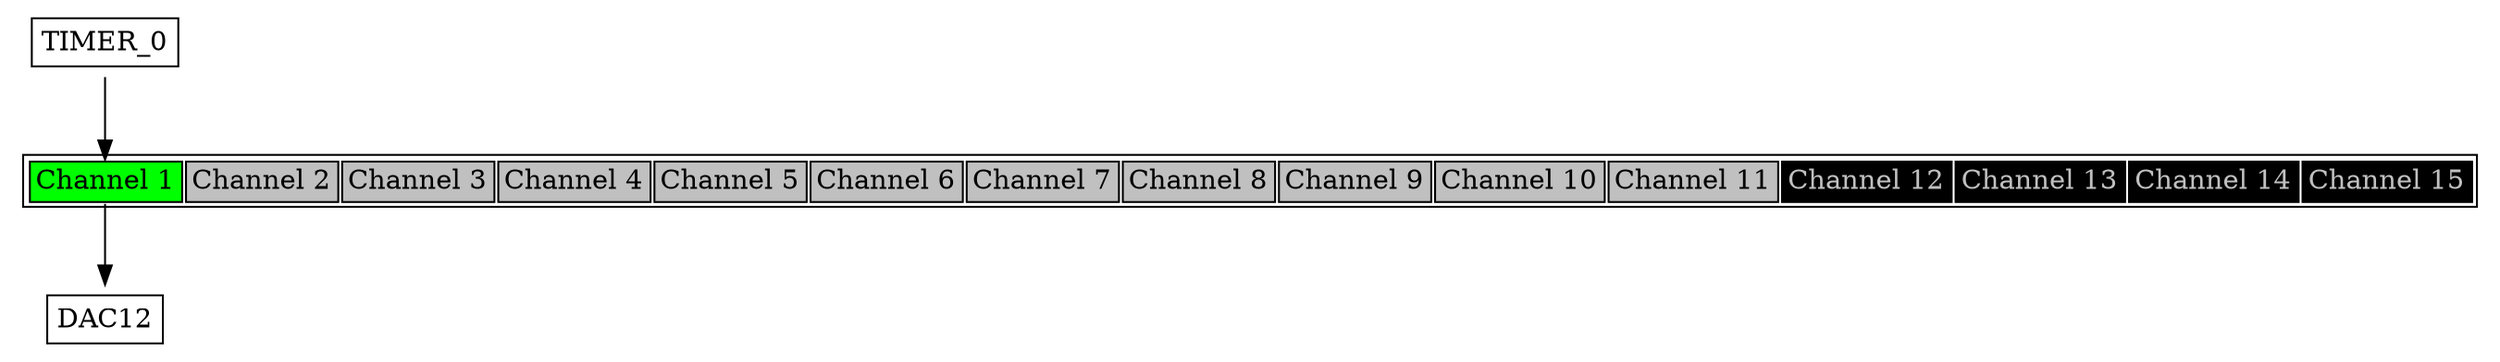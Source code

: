 

digraph H {

  parent [
   shape=plaintext
   label=<
     <table border='1' cellborder='1'>
       <tr>
            <td bgcolor="green" port='chan_1'>Channel 1</td>
            <td bgcolor="grey" port='chan_2'>Channel 2</td>
            <td bgcolor="grey" port='chan_3'>Channel 3</td>
            <td bgcolor="grey" port='chan_4'>Channel 4</td>
            <td bgcolor="grey" port='chan_5'>Channel 5</td>
            <td bgcolor="grey" port='chan_6'>Channel 6</td>
            <td bgcolor="grey" port='chan_7'>Channel 7</td>
            <td bgcolor="grey" port='chan_8'>Channel 8</td>
            <td bgcolor="grey" port='chan_9'>Channel 9</td>
            <td bgcolor="grey" port='chan_10'>Channel 10</td>
            <td bgcolor="grey" port='chan_11'>Channel 11</td>
            <td bgcolor="black" port='chan_12'><font color="grey">Channel 12</font></td>
            <td bgcolor="black" port='chan_13'><font color="grey">Channel 13</font></td>
            <td bgcolor="black" port='chan_14'><font color="grey">Channel 14</font></td>
            <td bgcolor="black" port='chan_15'><font color="grey">Channel 15</font></td>
         </tr>
     </table>
  >];

pub_chan_1 [
    shape=plaintext
    label=<
    <table border='1'  cellborder='0'>
      <tr><td>TIMER_0</td></tr>
    </table>
    >];
pub_chan_1 -> parent: chan_1;

sub_chan_1_0 [
  shape=plaintext
  label=<
    <table border='1'  cellborder='0'>
      <tr><td>DAC12</td></tr>
    </table>
  >];
parent: chan_1 -> sub_chan_1_0;

}
